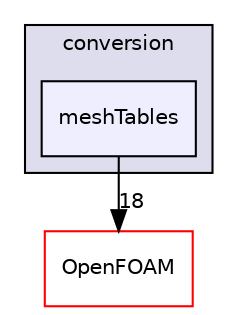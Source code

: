 digraph "src/conversion/meshTables" {
  bgcolor=transparent;
  compound=true
  node [ fontsize="10", fontname="Helvetica"];
  edge [ labelfontsize="10", labelfontname="Helvetica"];
  subgraph clusterdir_22e3beccf9f956a3c7bfcabae9a0dde0 {
    graph [ bgcolor="#ddddee", pencolor="black", label="conversion" fontname="Helvetica", fontsize="10", URL="dir_22e3beccf9f956a3c7bfcabae9a0dde0.html"]
  dir_361c5d4ca892f30ce05586fb2c66f9b1 [shape=box, label="meshTables", style="filled", fillcolor="#eeeeff", pencolor="black", URL="dir_361c5d4ca892f30ce05586fb2c66f9b1.html"];
  }
  dir_c5473ff19b20e6ec4dfe5c310b3778a8 [shape=box label="OpenFOAM" color="red" URL="dir_c5473ff19b20e6ec4dfe5c310b3778a8.html"];
  dir_361c5d4ca892f30ce05586fb2c66f9b1->dir_c5473ff19b20e6ec4dfe5c310b3778a8 [headlabel="18", labeldistance=1.5 headhref="dir_000767_001950.html"];
}
